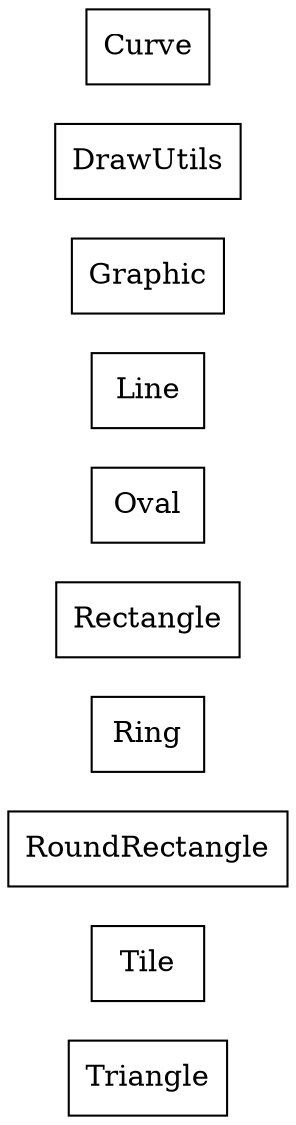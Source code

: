 strict digraph class_diagram {
  rankdir=LR;
  TypeTriangle[
    label="Triangle",
    URL="Triangle.html",
    tooltip="com.sekati.draw.Triangle",
    shape="record"
  ];
  TypeTile[
    label="Tile",
    URL="Tile.html",
    tooltip="com.sekati.draw.Tile",
    shape="record"
  ];
  TypeRoundRectangle[
    label="RoundRectangle",
    URL="RoundRectangle.html",
    tooltip="com.sekati.draw.RoundRectangle",
    shape="record"
  ];
  TypeRing[
    label="Ring",
    URL="Ring.html",
    tooltip="com.sekati.draw.Ring",
    shape="record"
  ];
  TypeRectangle[
    label="Rectangle",
    URL="Rectangle.html",
    tooltip="com.sekati.draw.Rectangle",
    shape="record"
  ];
  TypeOval[
    label="Oval",
    URL="Oval.html",
    tooltip="com.sekati.draw.Oval",
    shape="record"
  ];
  TypeLine[
    label="Line",
    URL="Line.html",
    tooltip="com.sekati.draw.Line",
    shape="record"
  ];
  TypeGraphic[
    label="Graphic",
    URL="Graphic.html",
    tooltip="com.sekati.draw.Graphic",
    shape="record"
  ];
  TypeDrawUtils[
    label="DrawUtils",
    URL="DrawUtils.html",
    tooltip="com.sekati.draw.DrawUtils",
    shape="record"
  ];
  TypeCurve[
    label="Curve",
    URL="Curve.html",
    tooltip="com.sekati.draw.Curve",
    shape="record"
  ];
}
